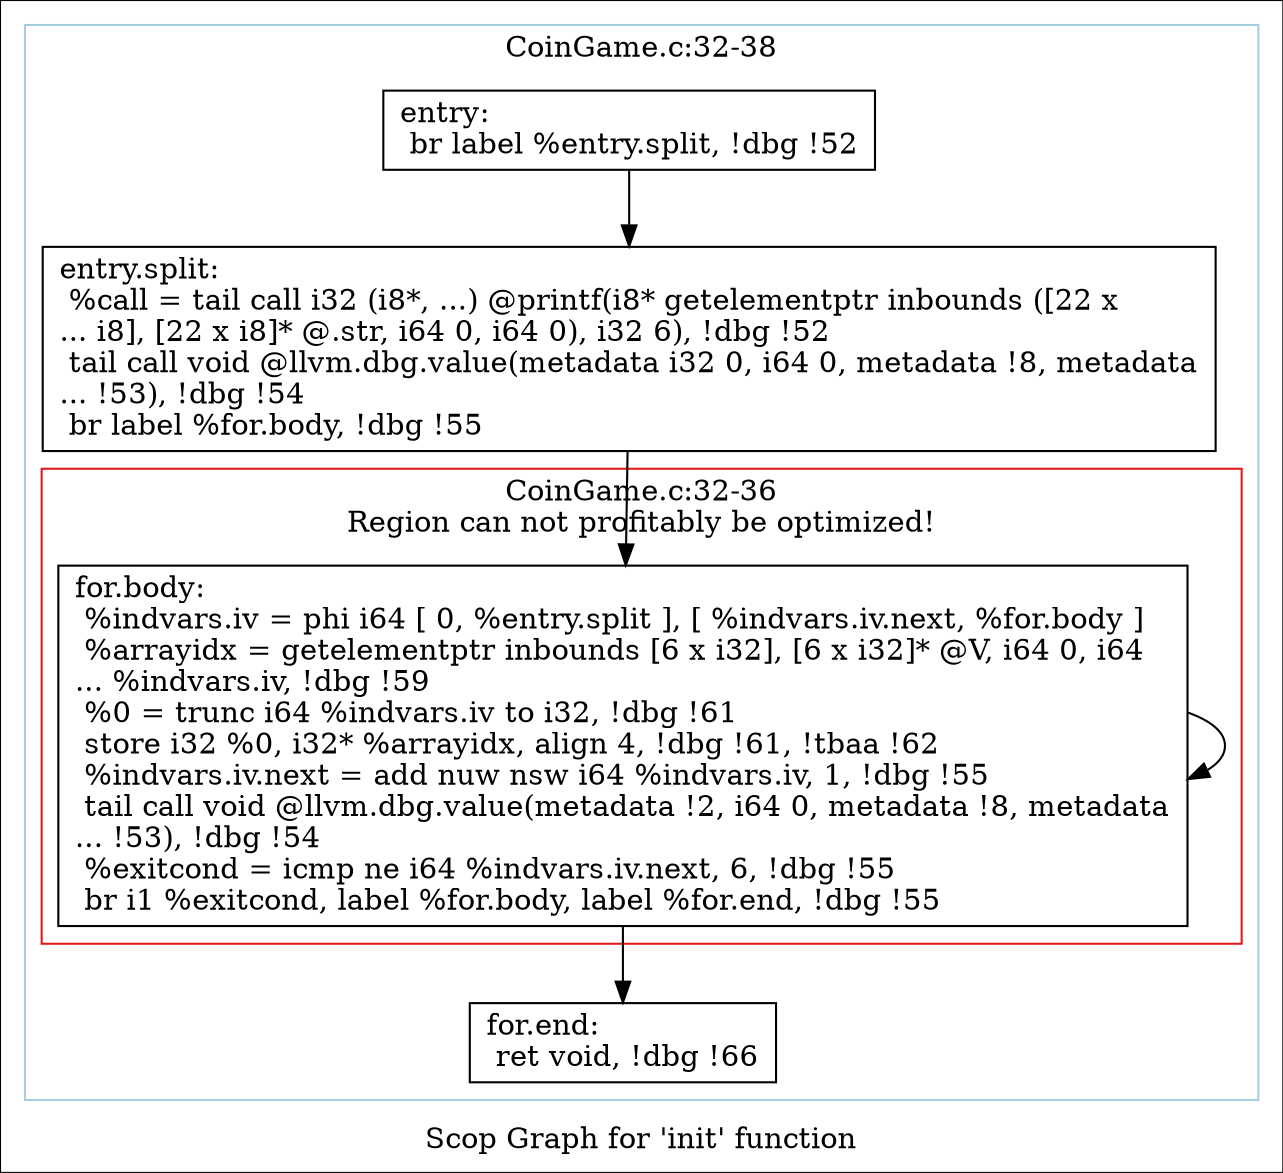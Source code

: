 digraph "Scop Graph for 'init' function" {
	label="Scop Graph for 'init' function";

	Node0x93e97d0 [shape=record,label="{entry:\l  br label %entry.split, !dbg !52\l}"];
	Node0x93e97d0 -> Node0x93c67d0;
	Node0x93c67d0 [shape=record,label="{entry.split:                                      \l  %call = tail call i32 (i8*, ...) @printf(i8* getelementptr inbounds ([22 x\l... i8], [22 x i8]* @.str, i64 0, i64 0), i32 6), !dbg !52\l  tail call void @llvm.dbg.value(metadata i32 0, i64 0, metadata !8, metadata\l... !53), !dbg !54\l  br label %for.body, !dbg !55\l}"];
	Node0x93c67d0 -> Node0x93bcfc0;
	Node0x93bcfc0 [shape=record,label="{for.body:                                         \l  %indvars.iv = phi i64 [ 0, %entry.split ], [ %indvars.iv.next, %for.body ]\l  %arrayidx = getelementptr inbounds [6 x i32], [6 x i32]* @V, i64 0, i64\l... %indvars.iv, !dbg !59\l  %0 = trunc i64 %indvars.iv to i32, !dbg !61\l  store i32 %0, i32* %arrayidx, align 4, !dbg !61, !tbaa !62\l  %indvars.iv.next = add nuw nsw i64 %indvars.iv, 1, !dbg !55\l  tail call void @llvm.dbg.value(metadata !2, i64 0, metadata !8, metadata\l... !53), !dbg !54\l  %exitcond = icmp ne i64 %indvars.iv.next, 6, !dbg !55\l  br i1 %exitcond, label %for.body, label %for.end, !dbg !55\l}"];
	Node0x93bcfc0 -> Node0x93bcfc0[constraint=false];
	Node0x93bcfc0 -> Node0x93c6190;
	Node0x93c6190 [shape=record,label="{for.end:                                          \l  ret void, !dbg !66\l}"];
	colorscheme = "paired12"
        subgraph cluster_0x93c6ca0 {
          label = "CoinGame.c:32-38
";
          style = solid;
          color = 1
          subgraph cluster_0x93da790 {
            label = "CoinGame.c:32-36
Region can not profitably be optimized!";
            style = solid;
            color = 6
            Node0x93bcfc0;
          }
          Node0x93e97d0;
          Node0x93c67d0;
          Node0x93c6190;
        }
}
